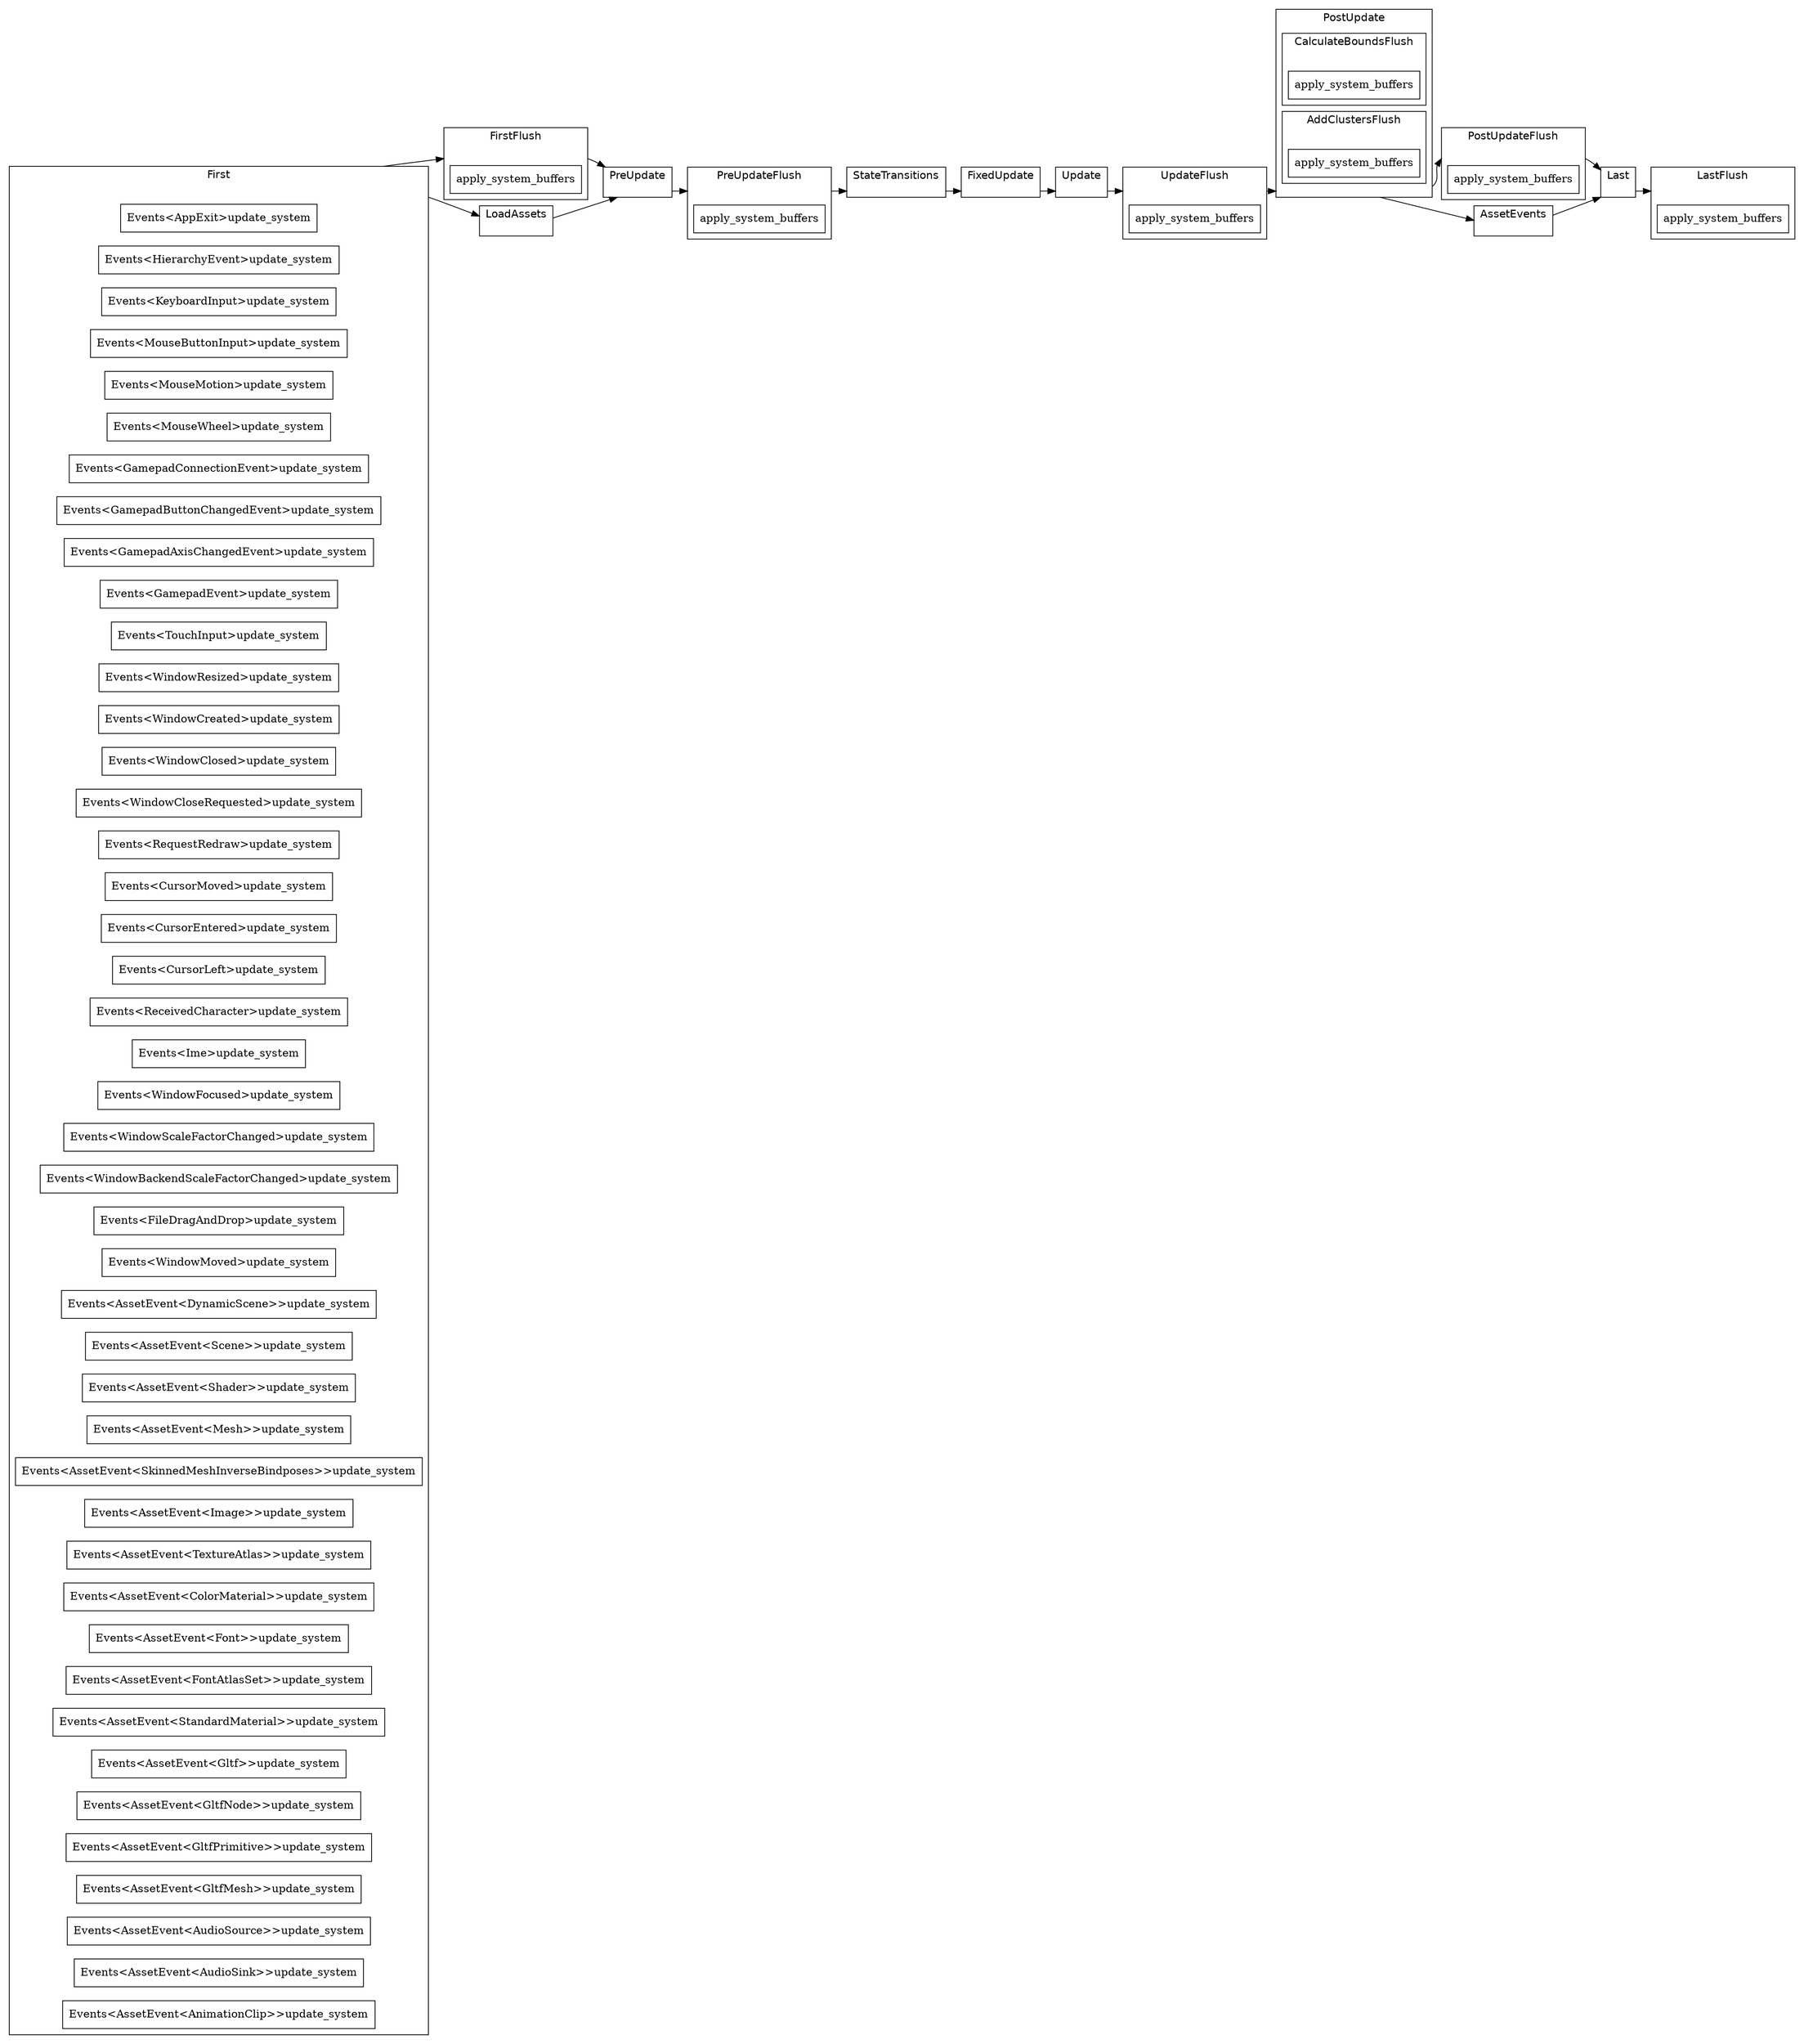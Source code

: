 digraph "schedule" {
	"compound"="true";
	"splines"="spline";
	"rankdir"="LR";
	"bgcolor"="white";
	"fontname"="Helvetica";
	node ["shape"="box", "style"="filled", "fillcolor"="white", "color"="black"];
	edge ["color"="black"];
	subgraph "clusternode_Set(0)" {
		"label"="Update";
		"bgcolor"="white";
		"set_marker_node_Set(0)" ["style"="invis", "label"="", "height"="0", "shape"="point"]
	}
	
	subgraph "clusternode_Set(2)" {
		"label"="FirstFlush";
		"bgcolor"="white";
		"set_marker_node_Set(2)" ["style"="invis", "label"="", "height"="0", "shape"="point"]
		"node_System(0)" ["label"="apply_system_buffers"]
	}
	
	subgraph "clusternode_Set(3)" {
		"label"="PreUpdateFlush";
		"bgcolor"="white";
		"set_marker_node_Set(3)" ["style"="invis", "label"="", "height"="0", "shape"="point"]
		"node_System(1)" ["label"="apply_system_buffers"]
	}
	
	subgraph "clusternode_Set(4)" {
		"label"="UpdateFlush";
		"bgcolor"="white";
		"set_marker_node_Set(4)" ["style"="invis", "label"="", "height"="0", "shape"="point"]
		"node_System(2)" ["label"="apply_system_buffers"]
	}
	
	subgraph "clusternode_Set(5)" {
		"label"="PostUpdateFlush";
		"bgcolor"="white";
		"set_marker_node_Set(5)" ["style"="invis", "label"="", "height"="0", "shape"="point"]
		"node_System(3)" ["label"="apply_system_buffers"]
	}
	
	subgraph "clusternode_Set(6)" {
		"label"="LastFlush";
		"bgcolor"="white";
		"set_marker_node_Set(6)" ["style"="invis", "label"="", "height"="0", "shape"="point"]
		"node_System(4)" ["label"="apply_system_buffers"]
	}
	
	subgraph "clusternode_Set(7)" {
		"label"="First";
		"bgcolor"="white";
		"set_marker_node_Set(7)" ["style"="invis", "label"="", "height"="0", "shape"="point"]
		"node_System(5)" ["label"="Events<AppExit>update_system"]
		"node_System(13)" ["label"="Events<HierarchyEvent>update_system"]
		"node_System(14)" ["label"="Events<KeyboardInput>update_system"]
		"node_System(16)" ["label"="Events<MouseButtonInput>update_system"]
		"node_System(17)" ["label"="Events<MouseMotion>update_system"]
		"node_System(18)" ["label"="Events<MouseWheel>update_system"]
		"node_System(20)" ["label"="Events<GamepadConnectionEvent>update_system"]
		"node_System(21)" ["label"="Events<GamepadButtonChangedEvent>update_system"]
		"node_System(22)" ["label"="Events<GamepadAxisChangedEvent>update_system"]
		"node_System(23)" ["label"="Events<GamepadEvent>update_system"]
		"node_System(28)" ["label"="Events<TouchInput>update_system"]
		"node_System(30)" ["label"="Events<WindowResized>update_system"]
		"node_System(31)" ["label"="Events<WindowCreated>update_system"]
		"node_System(32)" ["label"="Events<WindowClosed>update_system"]
		"node_System(33)" ["label"="Events<WindowCloseRequested>update_system"]
		"node_System(34)" ["label"="Events<RequestRedraw>update_system"]
		"node_System(35)" ["label"="Events<CursorMoved>update_system"]
		"node_System(36)" ["label"="Events<CursorEntered>update_system"]
		"node_System(37)" ["label"="Events<CursorLeft>update_system"]
		"node_System(38)" ["label"="Events<ReceivedCharacter>update_system"]
		"node_System(39)" ["label"="Events<Ime>update_system"]
		"node_System(40)" ["label"="Events<WindowFocused>update_system"]
		"node_System(41)" ["label"="Events<WindowScaleFactorChanged>update_system"]
		"node_System(42)" ["label"="Events<WindowBackendScaleFactorChanged>update_system"]
		"node_System(43)" ["label"="Events<FileDragAndDrop>update_system"]
		"node_System(44)" ["label"="Events<WindowMoved>update_system"]
		"node_System(51)" ["label"="Events<AssetEvent<DynamicScene>>update_system"]
		"node_System(54)" ["label"="Events<AssetEvent<Scene>>update_system"]
		"node_System(61)" ["label"="Events<AssetEvent<Shader>>update_system"]
		"node_System(75)" ["label"="Events<AssetEvent<Mesh>>update_system"]
		"node_System(78)" ["label"="Events<AssetEvent<SkinnedMeshInverseBindposes>>update_system"]
		"node_System(81)" ["label"="Events<AssetEvent<Image>>update_system"]
		"node_System(84)" ["label"="Events<AssetEvent<TextureAtlas>>update_system"]
		"node_System(87)" ["label"="Events<AssetEvent<ColorMaterial>>update_system"]
		"node_System(90)" ["label"="Events<AssetEvent<Font>>update_system"]
		"node_System(93)" ["label"="Events<AssetEvent<FontAtlasSet>>update_system"]
		"node_System(103)" ["label"="Events<AssetEvent<StandardMaterial>>update_system"]
		"node_System(114)" ["label"="Events<AssetEvent<Gltf>>update_system"]
		"node_System(117)" ["label"="Events<AssetEvent<GltfNode>>update_system"]
		"node_System(120)" ["label"="Events<AssetEvent<GltfPrimitive>>update_system"]
		"node_System(123)" ["label"="Events<AssetEvent<GltfMesh>>update_system"]
		"node_System(126)" ["label"="Events<AssetEvent<AudioSource>>update_system"]
		"node_System(129)" ["label"="Events<AssetEvent<AudioSink>>update_system"]
		"node_System(134)" ["label"="Events<AssetEvent<AnimationClip>>update_system"]
	}
	
	subgraph "clusternode_Set(8)" {
		"label"="PreUpdate";
		"bgcolor"="white";
		"set_marker_node_Set(8)" ["style"="invis", "label"="", "height"="0", "shape"="point"]
	}
	
	subgraph "clusternode_Set(9)" {
		"label"="StateTransitions";
		"bgcolor"="white";
		"set_marker_node_Set(9)" ["style"="invis", "label"="", "height"="0", "shape"="point"]
	}
	
	subgraph "clusternode_Set(10)" {
		"label"="FixedUpdate";
		"bgcolor"="white";
		"set_marker_node_Set(10)" ["style"="invis", "label"="", "height"="0", "shape"="point"]
	}
	
	subgraph "clusternode_Set(11)" {
		"label"="PostUpdate";
		"bgcolor"="white";
		"set_marker_node_Set(11)" ["style"="invis", "label"="", "height"="0", "shape"="point"]
		subgraph "clusternode_Set(82)" {
			"label"="CalculateBoundsFlush";
			"bgcolor"="white";
			"set_marker_node_Set(82)" ["style"="invis", "label"="", "height"="0", "shape"="point"]
			"node_System(66)" ["label"="apply_system_buffers"]
		}
		
		subgraph "clusternode_Set(129)" {
			"label"="AddClustersFlush";
			"bgcolor"="white";
			"set_marker_node_Set(129)" ["style"="invis", "label"="", "height"="0", "shape"="point"]
			"node_System(105)" ["label"="apply_system_buffers"]
		}
		
	}
	
	subgraph "clusternode_Set(12)" {
		"label"="Last";
		"bgcolor"="white";
		"set_marker_node_Set(12)" ["style"="invis", "label"="", "height"="0", "shape"="point"]
	}
	
	subgraph "clusternode_Set(58)" {
		"label"="LoadAssets";
		"bgcolor"="white";
		"set_marker_node_Set(58)" ["style"="invis", "label"="", "height"="0", "shape"="point"]
	}
	
	subgraph "clusternode_Set(59)" {
		"label"="AssetEvents";
		"bgcolor"="white";
		"set_marker_node_Set(59)" ["style"="invis", "label"="", "height"="0", "shape"="point"]
	}
	
	"set_marker_node_Set(7)" -> "set_marker_node_Set(2)" ["lhead"="clusternode_Set(2)", "ltail"="clusternode_Set(7)"]
	"set_marker_node_Set(2)" -> "set_marker_node_Set(8)" ["lhead"="clusternode_Set(8)", "ltail"="clusternode_Set(2)"]
	"set_marker_node_Set(8)" -> "set_marker_node_Set(3)" ["lhead"="clusternode_Set(3)", "ltail"="clusternode_Set(8)"]
	"set_marker_node_Set(3)" -> "set_marker_node_Set(9)" ["lhead"="clusternode_Set(9)", "ltail"="clusternode_Set(3)"]
	"set_marker_node_Set(9)" -> "set_marker_node_Set(10)" ["lhead"="clusternode_Set(10)", "ltail"="clusternode_Set(9)"]
	"set_marker_node_Set(10)" -> "set_marker_node_Set(0)" ["lhead"="clusternode_Set(0)", "ltail"="clusternode_Set(10)"]
	"set_marker_node_Set(0)" -> "set_marker_node_Set(4)" ["lhead"="clusternode_Set(4)", "ltail"="clusternode_Set(0)"]
	"set_marker_node_Set(4)" -> "set_marker_node_Set(11)" ["lhead"="clusternode_Set(11)", "ltail"="clusternode_Set(4)"]
	"set_marker_node_Set(11)" -> "set_marker_node_Set(5)" ["lhead"="clusternode_Set(5)", "ltail"="clusternode_Set(11)"]
	"set_marker_node_Set(5)" -> "set_marker_node_Set(12)" ["lhead"="clusternode_Set(12)", "ltail"="clusternode_Set(5)"]
	"set_marker_node_Set(12)" -> "set_marker_node_Set(6)" ["lhead"="clusternode_Set(6)", "ltail"="clusternode_Set(12)"]
	"set_marker_node_Set(58)" -> "set_marker_node_Set(8)" ["lhead"="clusternode_Set(8)", "ltail"="clusternode_Set(58)"]
	"set_marker_node_Set(7)" -> "set_marker_node_Set(58)" ["lhead"="clusternode_Set(58)", "ltail"="clusternode_Set(7)"]
	"set_marker_node_Set(11)" -> "set_marker_node_Set(59)" ["lhead"="clusternode_Set(59)", "ltail"="clusternode_Set(11)"]
	"set_marker_node_Set(59)" -> "set_marker_node_Set(12)" ["lhead"="clusternode_Set(12)", "ltail"="clusternode_Set(59)"]
}
